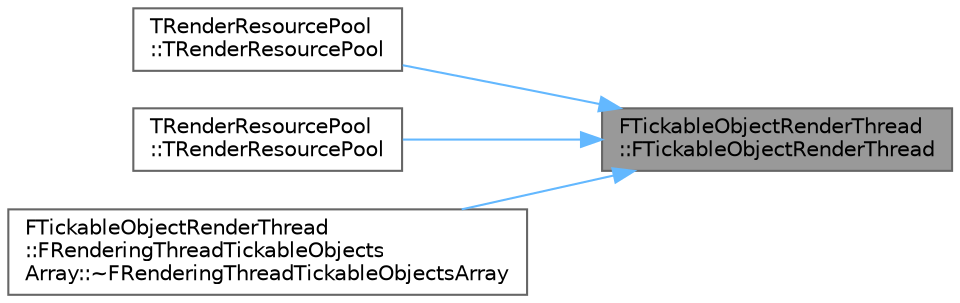 digraph "FTickableObjectRenderThread::FTickableObjectRenderThread"
{
 // INTERACTIVE_SVG=YES
 // LATEX_PDF_SIZE
  bgcolor="transparent";
  edge [fontname=Helvetica,fontsize=10,labelfontname=Helvetica,labelfontsize=10];
  node [fontname=Helvetica,fontsize=10,shape=box,height=0.2,width=0.4];
  rankdir="RL";
  Node1 [id="Node000001",label="FTickableObjectRenderThread\l::FTickableObjectRenderThread",height=0.2,width=0.4,color="gray40", fillcolor="grey60", style="filled", fontcolor="black",tooltip="Registers this instance with the static array of tickable objects."];
  Node1 -> Node2 [id="edge1_Node000001_Node000002",dir="back",color="steelblue1",style="solid",tooltip=" "];
  Node2 [id="Node000002",label="TRenderResourcePool\l::TRenderResourcePool",height=0.2,width=0.4,color="grey40", fillcolor="white", style="filled",URL="$d6/d68/classTRenderResourcePool.html#abed7b4cee7e4f4610c76a130489cc180",tooltip="Constructor."];
  Node1 -> Node3 [id="edge2_Node000001_Node000003",dir="back",color="steelblue1",style="solid",tooltip=" "];
  Node3 [id="Node000003",label="TRenderResourcePool\l::TRenderResourcePool",height=0.2,width=0.4,color="grey40", fillcolor="white", style="filled",URL="$d6/d68/classTRenderResourcePool.html#a86008e47839366cb68e70f3395af3130",tooltip="Constructor with policy argument."];
  Node1 -> Node4 [id="edge3_Node000001_Node000004",dir="back",color="steelblue1",style="solid",tooltip=" "];
  Node4 [id="Node000004",label="FTickableObjectRenderThread\l::FRenderingThreadTickableObjects\lArray::~FRenderingThreadTickableObjectsArray",height=0.2,width=0.4,color="grey40", fillcolor="white", style="filled",URL="$db/de7/structFTickableObjectRenderThread_1_1FRenderingThreadTickableObjectsArray.html#a6df5255bf1cd2c0976ac0b658248b5cb",tooltip=" "];
}
